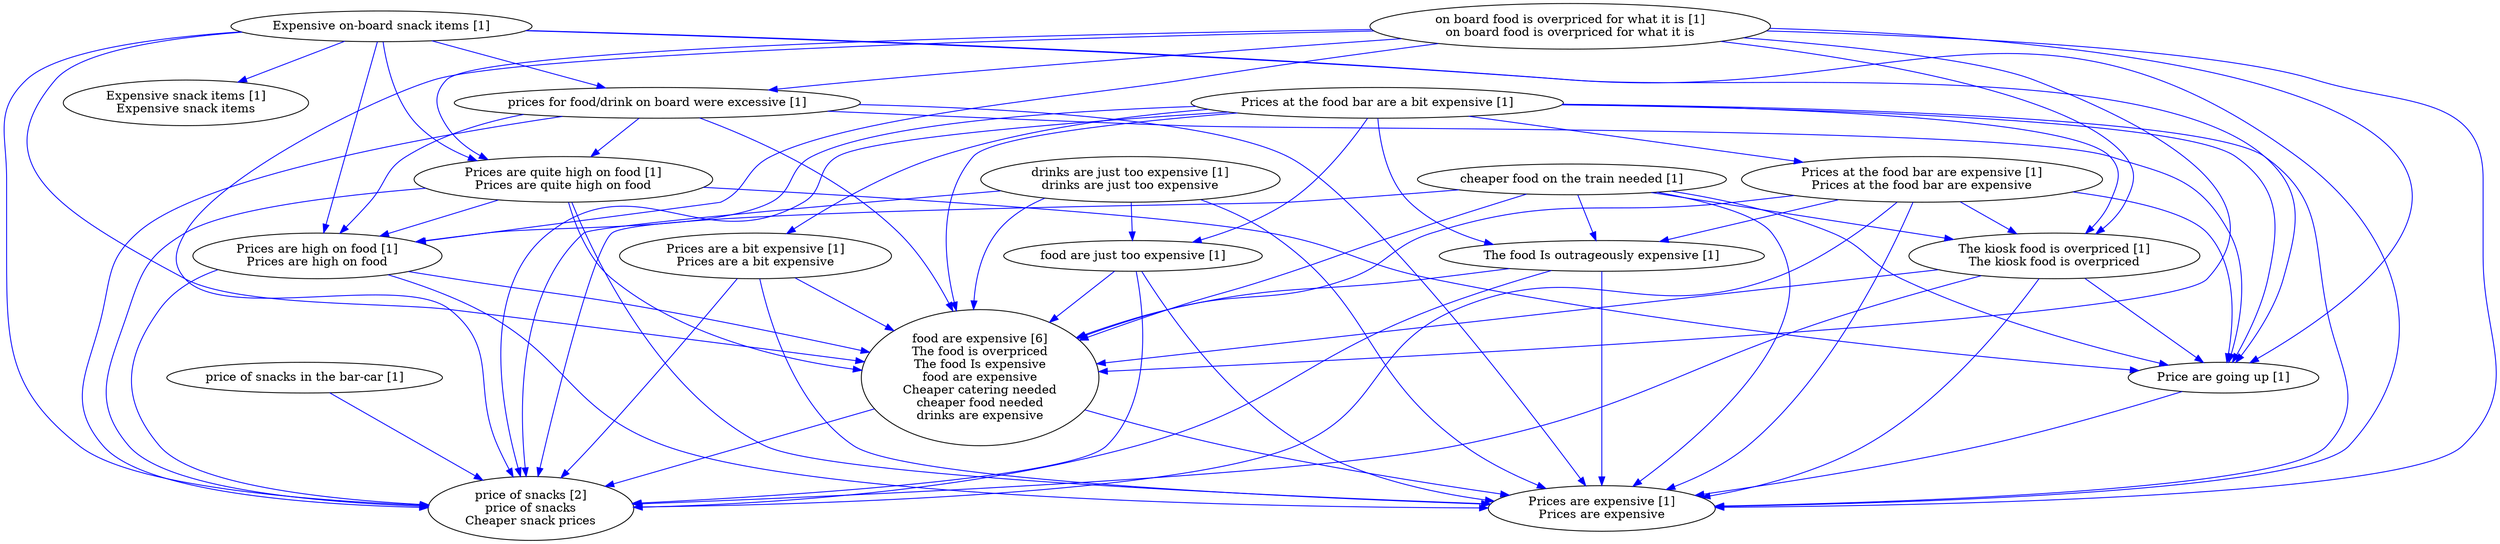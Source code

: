 digraph collapsedGraph {
"price of snacks [2]\nprice of snacks\nCheaper snack prices""food are expensive [6]\nThe food is overpriced\nThe food Is expensive\nfood are expensive\nCheaper catering needed\ncheaper food needed\ndrinks are expensive""Expensive on-board snack items [1]""Expensive snack items [1]\nExpensive snack items""Price are going up [1]""Prices are quite high on food [1]\nPrices are quite high on food""Prices are high on food [1]\nPrices are high on food""Prices at the food bar are a bit expensive [1]""Prices at the food bar are expensive [1]\nPrices at the food bar are expensive""Prices are expensive [1]\nPrices are expensive""Prices are a bit expensive [1]\nPrices are a bit expensive""The food Is outrageously expensive [1]""The kiosk food is overpriced [1]\nThe kiosk food is overpriced""cheaper food on the train needed [1]""drinks are just too expensive [1]\ndrinks are just too expensive""food are just too expensive [1]""on board food is overpriced for what it is [1]\non board food is overpriced for what it is""price of snacks in the bar-car [1]""prices for food/drink on board were excessive [1]""Expensive on-board snack items [1]" -> "Expensive snack items [1]\nExpensive snack items" [color=blue]
"Prices are quite high on food [1]\nPrices are quite high on food" -> "Prices are high on food [1]\nPrices are high on food" [color=blue]
"Prices are quite high on food [1]\nPrices are quite high on food" -> "Price are going up [1]" [color=blue]
"Prices at the food bar are a bit expensive [1]" -> "Prices at the food bar are expensive [1]\nPrices at the food bar are expensive" [color=blue]
"Prices at the food bar are expensive [1]\nPrices at the food bar are expensive" -> "Prices are expensive [1]\nPrices are expensive" [color=blue]
"Prices at the food bar are a bit expensive [1]" -> "Prices are a bit expensive [1]\nPrices are a bit expensive" [color=blue]
"Prices are a bit expensive [1]\nPrices are a bit expensive" -> "Prices are expensive [1]\nPrices are expensive" [color=blue]
"Prices at the food bar are a bit expensive [1]" -> "Prices are expensive [1]\nPrices are expensive" [color=blue]
"Price are going up [1]" -> "Prices are expensive [1]\nPrices are expensive" [color=blue]
"Prices are quite high on food [1]\nPrices are quite high on food" -> "Prices are expensive [1]\nPrices are expensive" [color=blue]
"Prices are high on food [1]\nPrices are high on food" -> "Prices are expensive [1]\nPrices are expensive" [color=blue]
"Prices at the food bar are a bit expensive [1]" -> "Price are going up [1]" [color=blue]
"Prices at the food bar are a bit expensive [1]" -> "Prices are high on food [1]\nPrices are high on food" [color=blue]
"Prices at the food bar are expensive [1]\nPrices at the food bar are expensive" -> "Price are going up [1]" [color=blue]
"Prices are quite high on food [1]\nPrices are quite high on food" -> "food are expensive [6]\nThe food is overpriced\nThe food Is expensive\nfood are expensive\nCheaper catering needed\ncheaper food needed\ndrinks are expensive" [color=blue]
"Prices at the food bar are a bit expensive [1]" -> "The food Is outrageously expensive [1]" [color=blue]
"Prices at the food bar are expensive [1]\nPrices at the food bar are expensive" -> "The food Is outrageously expensive [1]" [color=blue]
"The food Is outrageously expensive [1]" -> "Prices are expensive [1]\nPrices are expensive" [color=blue]
"Prices at the food bar are a bit expensive [1]" -> "The kiosk food is overpriced [1]\nThe kiosk food is overpriced" [color=blue]
"Prices at the food bar are expensive [1]\nPrices at the food bar are expensive" -> "The kiosk food is overpriced [1]\nThe kiosk food is overpriced" [color=blue]
"The kiosk food is overpriced [1]\nThe kiosk food is overpriced" -> "price of snacks [2]\nprice of snacks\nCheaper snack prices" [color=blue]
"The kiosk food is overpriced [1]\nThe kiosk food is overpriced" -> "Price are going up [1]" [color=blue]
"The kiosk food is overpriced [1]\nThe kiosk food is overpriced" -> "Prices are expensive [1]\nPrices are expensive" [color=blue]
"cheaper food on the train needed [1]" -> "Prices are expensive [1]\nPrices are expensive" [color=blue]
"cheaper food on the train needed [1]" -> "The food Is outrageously expensive [1]" [color=blue]
"cheaper food on the train needed [1]" -> "The kiosk food is overpriced [1]\nThe kiosk food is overpriced" [color=blue]
"cheaper food on the train needed [1]" -> "food are expensive [6]\nThe food is overpriced\nThe food Is expensive\nfood are expensive\nCheaper catering needed\ncheaper food needed\ndrinks are expensive" [color=blue]
"drinks are just too expensive [1]\ndrinks are just too expensive" -> "Prices are expensive [1]\nPrices are expensive" [color=blue]
"drinks are just too expensive [1]\ndrinks are just too expensive" -> "food are expensive [6]\nThe food is overpriced\nThe food Is expensive\nfood are expensive\nCheaper catering needed\ncheaper food needed\ndrinks are expensive" [color=blue]
"Prices at the food bar are a bit expensive [1]" -> "food are just too expensive [1]" [color=blue]
"drinks are just too expensive [1]\ndrinks are just too expensive" -> "food are just too expensive [1]" [color=blue]
"food are just too expensive [1]" -> "Prices are expensive [1]\nPrices are expensive" [color=blue]
"on board food is overpriced for what it is [1]\non board food is overpriced for what it is" -> "price of snacks [2]\nprice of snacks\nCheaper snack prices" [color=blue]
"on board food is overpriced for what it is [1]\non board food is overpriced for what it is" -> "Price are going up [1]" [color=blue]
"on board food is overpriced for what it is [1]\non board food is overpriced for what it is" -> "Prices are quite high on food [1]\nPrices are quite high on food" [color=blue]
"on board food is overpriced for what it is [1]\non board food is overpriced for what it is" -> "Prices are high on food [1]\nPrices are high on food" [color=blue]
"on board food is overpriced for what it is [1]\non board food is overpriced for what it is" -> "Prices are expensive [1]\nPrices are expensive" [color=blue]
"on board food is overpriced for what it is [1]\non board food is overpriced for what it is" -> "The kiosk food is overpriced [1]\nThe kiosk food is overpriced" [color=blue]
"price of snacks in the bar-car [1]" -> "price of snacks [2]\nprice of snacks\nCheaper snack prices" [color=blue]
"Expensive on-board snack items [1]" -> "prices for food/drink on board were excessive [1]" [color=blue]
"on board food is overpriced for what it is [1]\non board food is overpriced for what it is" -> "prices for food/drink on board were excessive [1]" [color=blue]
"prices for food/drink on board were excessive [1]" -> "Price are going up [1]" [color=blue]
"prices for food/drink on board were excessive [1]" -> "Prices are quite high on food [1]\nPrices are quite high on food" [color=blue]
"prices for food/drink on board were excessive [1]" -> "Prices are high on food [1]\nPrices are high on food" [color=blue]
"prices for food/drink on board were excessive [1]" -> "Prices are expensive [1]\nPrices are expensive" [color=blue]
"prices for food/drink on board were excessive [1]" -> "food are expensive [6]\nThe food is overpriced\nThe food Is expensive\nfood are expensive\nCheaper catering needed\ncheaper food needed\ndrinks are expensive" [color=blue]
"Expensive on-board snack items [1]" -> "food are expensive [6]\nThe food is overpriced\nThe food Is expensive\nfood are expensive\nCheaper catering needed\ncheaper food needed\ndrinks are expensive" [color=blue]
"Expensive on-board snack items [1]" -> "Prices are expensive [1]\nPrices are expensive" [color=blue]
"Expensive on-board snack items [1]" -> "Prices are high on food [1]\nPrices are high on food" [color=blue]
"Expensive on-board snack items [1]" -> "Price are going up [1]" [color=blue]
"Expensive on-board snack items [1]" -> "Prices are quite high on food [1]\nPrices are quite high on food" [color=blue]
"Prices are quite high on food [1]\nPrices are quite high on food" -> "price of snacks [2]\nprice of snacks\nCheaper snack prices" [color=blue]
"Prices at the food bar are a bit expensive [1]" -> "price of snacks [2]\nprice of snacks\nCheaper snack prices" [color=blue]
"Prices at the food bar are a bit expensive [1]" -> "food are expensive [6]\nThe food is overpriced\nThe food Is expensive\nfood are expensive\nCheaper catering needed\ncheaper food needed\ndrinks are expensive" [color=blue]
"Prices at the food bar are expensive [1]\nPrices at the food bar are expensive" -> "price of snacks [2]\nprice of snacks\nCheaper snack prices" [color=blue]
"Prices at the food bar are expensive [1]\nPrices at the food bar are expensive" -> "food are expensive [6]\nThe food is overpriced\nThe food Is expensive\nfood are expensive\nCheaper catering needed\ncheaper food needed\ndrinks are expensive" [color=blue]
"Prices are a bit expensive [1]\nPrices are a bit expensive" -> "food are expensive [6]\nThe food is overpriced\nThe food Is expensive\nfood are expensive\nCheaper catering needed\ncheaper food needed\ndrinks are expensive" [color=blue]
"The food Is outrageously expensive [1]" -> "price of snacks [2]\nprice of snacks\nCheaper snack prices" [color=blue]
"The food Is outrageously expensive [1]" -> "food are expensive [6]\nThe food is overpriced\nThe food Is expensive\nfood are expensive\nCheaper catering needed\ncheaper food needed\ndrinks are expensive" [color=blue]
"The kiosk food is overpriced [1]\nThe kiosk food is overpriced" -> "food are expensive [6]\nThe food is overpriced\nThe food Is expensive\nfood are expensive\nCheaper catering needed\ncheaper food needed\ndrinks are expensive" [color=blue]
"cheaper food on the train needed [1]" -> "Price are going up [1]" [color=blue]
"cheaper food on the train needed [1]" -> "price of snacks [2]\nprice of snacks\nCheaper snack prices" [color=blue]
"drinks are just too expensive [1]\ndrinks are just too expensive" -> "price of snacks [2]\nprice of snacks\nCheaper snack prices" [color=blue]
"food are expensive [6]\nThe food is overpriced\nThe food Is expensive\nfood are expensive\nCheaper catering needed\ncheaper food needed\ndrinks are expensive" -> "price of snacks [2]\nprice of snacks\nCheaper snack prices" [color=blue]
"food are expensive [6]\nThe food is overpriced\nThe food Is expensive\nfood are expensive\nCheaper catering needed\ncheaper food needed\ndrinks are expensive" -> "Prices are expensive [1]\nPrices are expensive" [color=blue]
"food are just too expensive [1]" -> "food are expensive [6]\nThe food is overpriced\nThe food Is expensive\nfood are expensive\nCheaper catering needed\ncheaper food needed\ndrinks are expensive" [color=blue]
"food are just too expensive [1]" -> "price of snacks [2]\nprice of snacks\nCheaper snack prices" [color=blue]
"on board food is overpriced for what it is [1]\non board food is overpriced for what it is" -> "food are expensive [6]\nThe food is overpriced\nThe food Is expensive\nfood are expensive\nCheaper catering needed\ncheaper food needed\ndrinks are expensive" [color=blue]
"prices for food/drink on board were excessive [1]" -> "price of snacks [2]\nprice of snacks\nCheaper snack prices" [color=blue]
"Expensive on-board snack items [1]" -> "price of snacks [2]\nprice of snacks\nCheaper snack prices" [color=blue]
"Prices are high on food [1]\nPrices are high on food" -> "food are expensive [6]\nThe food is overpriced\nThe food Is expensive\nfood are expensive\nCheaper catering needed\ncheaper food needed\ndrinks are expensive" [color=blue]
"Prices are high on food [1]\nPrices are high on food" -> "price of snacks [2]\nprice of snacks\nCheaper snack prices" [color=blue]
"Prices are a bit expensive [1]\nPrices are a bit expensive" -> "price of snacks [2]\nprice of snacks\nCheaper snack prices" [color=blue]
}